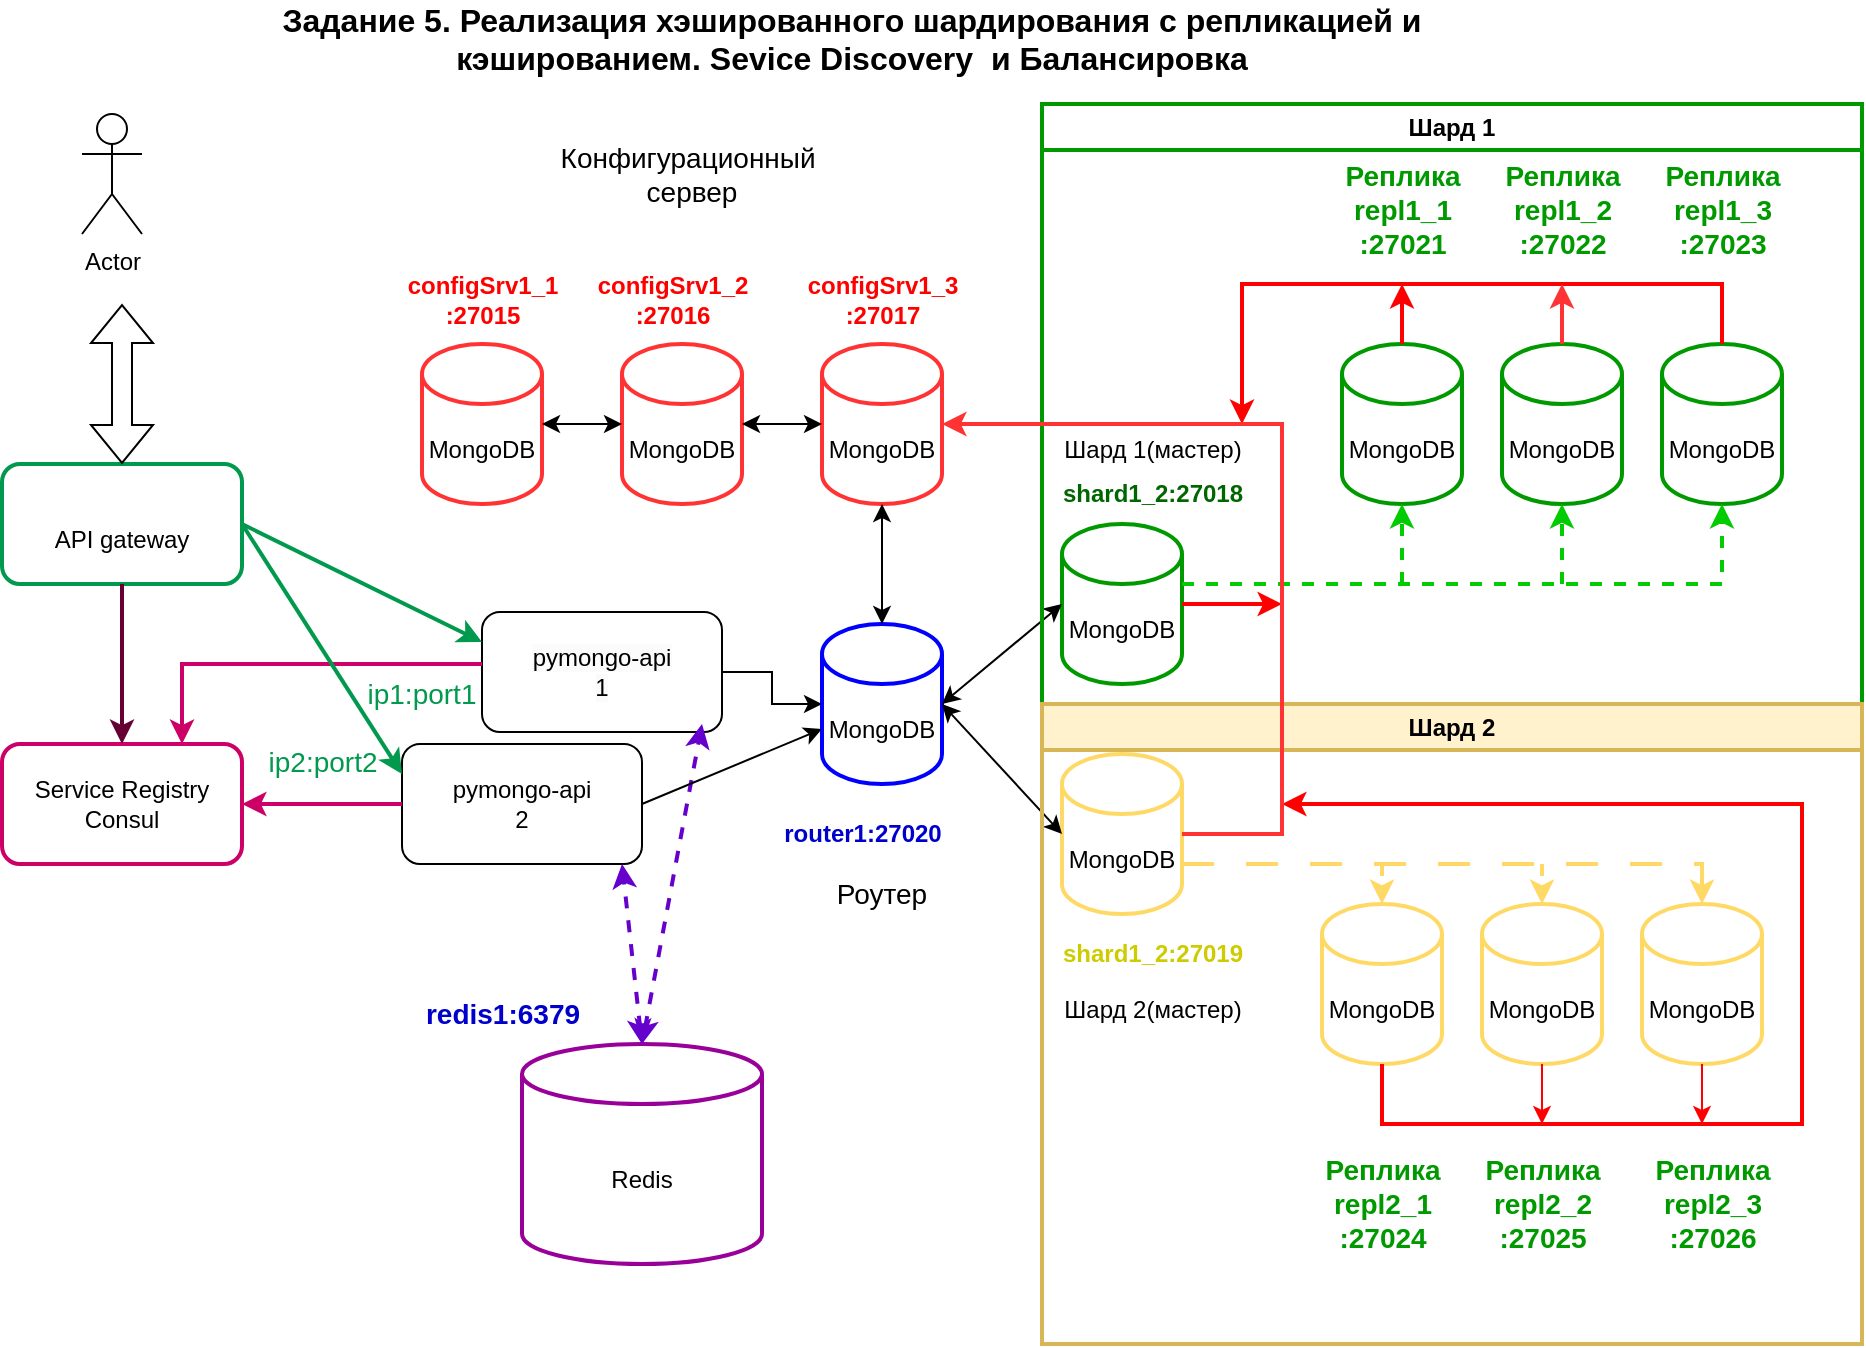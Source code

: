 <mxfile version="25.0.2">
  <diagram name="Page-1" id="-H_mtQnk-PTXWXPvYvuk">
    <mxGraphModel dx="1430" dy="873" grid="1" gridSize="10" guides="1" tooltips="1" connect="1" arrows="1" fold="1" page="1" pageScale="1" pageWidth="1169" pageHeight="827" math="0" shadow="0">
      <root>
        <mxCell id="0" />
        <mxCell id="1" parent="0" />
        <mxCell id="zA23MoTUsTF4_91t8viU-2" value="MongoDB" style="shape=cylinder3;whiteSpace=wrap;html=1;boundedLbl=1;backgroundOutline=1;size=15;strokeColor=#0000FF;strokeWidth=2;" parent="1" vertex="1">
          <mxGeometry x="570" y="360" width="60" height="80" as="geometry" />
        </mxCell>
        <mxCell id="zA23MoTUsTF4_91t8viU-3" value="pymongo-api&lt;div&gt;2&lt;/div&gt;" style="rounded=1;whiteSpace=wrap;html=1;" parent="1" vertex="1">
          <mxGeometry x="360" y="420" width="120" height="60" as="geometry" />
        </mxCell>
        <mxCell id="zA23MoTUsTF4_91t8viU-4" style="edgeStyle=orthogonalEdgeStyle;rounded=0;orthogonalLoop=1;jettySize=auto;html=1;entryX=0;entryY=0.5;entryDx=0;entryDy=0;entryPerimeter=0;exitX=1;exitY=0.5;exitDx=0;exitDy=0;" parent="1" source="430lqr9MEuhTMqPq5amr-2" target="zA23MoTUsTF4_91t8viU-2" edge="1">
          <mxGeometry relative="1" as="geometry">
            <mxPoint x="520" y="400" as="sourcePoint" />
          </mxGeometry>
        </mxCell>
        <mxCell id="mKw6a-kfwTMlM3zWuT2E-1" value="MongoDB" style="shape=cylinder3;whiteSpace=wrap;html=1;boundedLbl=1;backgroundOutline=1;size=15;strokeColor=#FF3333;strokeWidth=2;" parent="1" vertex="1">
          <mxGeometry x="570" y="220" width="60" height="80" as="geometry" />
        </mxCell>
        <mxCell id="mKw6a-kfwTMlM3zWuT2E-2" value="MongoDB" style="shape=cylinder3;whiteSpace=wrap;html=1;boundedLbl=1;backgroundOutline=1;size=15;strokeColor=#009900;strokeWidth=2;" parent="1" vertex="1">
          <mxGeometry x="690" y="310" width="60" height="80" as="geometry" />
        </mxCell>
        <mxCell id="mKw6a-kfwTMlM3zWuT2E-3" value="MongoDB" style="shape=cylinder3;whiteSpace=wrap;html=1;boundedLbl=1;backgroundOutline=1;size=15;strokeColor=#FFD966;strokeWidth=2;" parent="1" vertex="1">
          <mxGeometry x="690" y="425" width="60" height="80" as="geometry" />
        </mxCell>
        <mxCell id="mKw6a-kfwTMlM3zWuT2E-4" value="&lt;font style=&quot;font-size: 14px;&quot;&gt;Роутер&lt;/font&gt;" style="text;html=1;align=center;verticalAlign=middle;whiteSpace=wrap;rounded=0;" parent="1" vertex="1">
          <mxGeometry x="570" y="480" width="60" height="30" as="geometry" />
        </mxCell>
        <mxCell id="mKw6a-kfwTMlM3zWuT2E-5" value="&lt;font style=&quot;font-size: 14px;&quot;&gt;Конфигурационный&amp;nbsp;&lt;/font&gt;&lt;div&gt;&lt;font style=&quot;font-size: 14px;&quot;&gt;сервер&lt;/font&gt;&lt;/div&gt;" style="text;html=1;align=center;verticalAlign=middle;whiteSpace=wrap;rounded=0;" parent="1" vertex="1">
          <mxGeometry x="420" y="120" width="170" height="30" as="geometry" />
        </mxCell>
        <mxCell id="mKw6a-kfwTMlM3zWuT2E-6" value="&lt;font style=&quot;font-size: 16px;&quot;&gt;&lt;b&gt;Задание 5. Реализация хэшированного шардирования с репликацией и кэшированием. Sevice Discovery&amp;nbsp; и Балансировка&lt;/b&gt;&lt;/font&gt;&lt;div&gt;&lt;br&gt;&lt;/div&gt;" style="text;html=1;align=center;verticalAlign=middle;whiteSpace=wrap;rounded=0;" parent="1" vertex="1">
          <mxGeometry x="295" y="60" width="580" height="30" as="geometry" />
        </mxCell>
        <mxCell id="mKw6a-kfwTMlM3zWuT2E-7" value="" style="endArrow=classic;startArrow=classic;html=1;rounded=0;entryX=0;entryY=0.5;entryDx=0;entryDy=0;entryPerimeter=0;exitX=1;exitY=0.5;exitDx=0;exitDy=0;exitPerimeter=0;" parent="1" source="zA23MoTUsTF4_91t8viU-2" target="mKw6a-kfwTMlM3zWuT2E-2" edge="1">
          <mxGeometry width="50" height="50" relative="1" as="geometry">
            <mxPoint x="630" y="390" as="sourcePoint" />
            <mxPoint x="680" y="340" as="targetPoint" />
          </mxGeometry>
        </mxCell>
        <mxCell id="mKw6a-kfwTMlM3zWuT2E-8" value="" style="endArrow=classic;startArrow=classic;html=1;rounded=0;entryX=0;entryY=0.5;entryDx=0;entryDy=0;entryPerimeter=0;" parent="1" target="mKw6a-kfwTMlM3zWuT2E-3" edge="1">
          <mxGeometry width="50" height="50" relative="1" as="geometry">
            <mxPoint x="630" y="400" as="sourcePoint" />
            <mxPoint x="680" y="350" as="targetPoint" />
          </mxGeometry>
        </mxCell>
        <mxCell id="mKw6a-kfwTMlM3zWuT2E-12" value="" style="endArrow=classic;startArrow=classic;html=1;rounded=0;entryX=0.5;entryY=1;entryDx=0;entryDy=0;entryPerimeter=0;" parent="1" target="mKw6a-kfwTMlM3zWuT2E-1" edge="1">
          <mxGeometry width="50" height="50" relative="1" as="geometry">
            <mxPoint x="600" y="360" as="sourcePoint" />
            <mxPoint x="650" y="310" as="targetPoint" />
          </mxGeometry>
        </mxCell>
        <mxCell id="mKw6a-kfwTMlM3zWuT2E-15" value="" style="endArrow=classic;html=1;rounded=0;strokeColor=#FF0000;strokeWidth=2;" parent="1" edge="1">
          <mxGeometry width="50" height="50" relative="1" as="geometry">
            <mxPoint x="750" y="350" as="sourcePoint" />
            <mxPoint x="800" y="350" as="targetPoint" />
          </mxGeometry>
        </mxCell>
        <mxCell id="mKw6a-kfwTMlM3zWuT2E-17" value="MongoDB" style="shape=cylinder3;whiteSpace=wrap;html=1;boundedLbl=1;backgroundOutline=1;size=15;strokeColor=#009900;strokeWidth=2;" parent="1" vertex="1">
          <mxGeometry x="830" y="220" width="60" height="80" as="geometry" />
        </mxCell>
        <mxCell id="mKw6a-kfwTMlM3zWuT2E-18" value="MongoDB" style="shape=cylinder3;whiteSpace=wrap;html=1;boundedLbl=1;backgroundOutline=1;size=15;strokeColor=#009900;strokeWidth=2;" parent="1" vertex="1">
          <mxGeometry x="910" y="220" width="60" height="80" as="geometry" />
        </mxCell>
        <mxCell id="mKw6a-kfwTMlM3zWuT2E-19" value="MongoDB" style="shape=cylinder3;whiteSpace=wrap;html=1;boundedLbl=1;backgroundOutline=1;size=15;strokeColor=#009900;strokeWidth=2;" parent="1" vertex="1">
          <mxGeometry x="990" y="220" width="60" height="80" as="geometry" />
        </mxCell>
        <mxCell id="mKw6a-kfwTMlM3zWuT2E-20" value="MongoDB" style="shape=cylinder3;whiteSpace=wrap;html=1;boundedLbl=1;backgroundOutline=1;size=15;strokeColor=#FFD966;strokeWidth=2;" parent="1" vertex="1">
          <mxGeometry x="820" y="500" width="60" height="80" as="geometry" />
        </mxCell>
        <mxCell id="mKw6a-kfwTMlM3zWuT2E-21" value="MongoDB" style="shape=cylinder3;whiteSpace=wrap;html=1;boundedLbl=1;backgroundOutline=1;size=15;strokeColor=#FFD966;strokeWidth=2;" parent="1" vertex="1">
          <mxGeometry x="900" y="500" width="60" height="80" as="geometry" />
        </mxCell>
        <mxCell id="mKw6a-kfwTMlM3zWuT2E-22" value="MongoDB" style="shape=cylinder3;whiteSpace=wrap;html=1;boundedLbl=1;backgroundOutline=1;size=15;strokeColor=#FFD966;strokeWidth=2;" parent="1" vertex="1">
          <mxGeometry x="980" y="500" width="60" height="80" as="geometry" />
        </mxCell>
        <mxCell id="mKw6a-kfwTMlM3zWuT2E-23" value="&lt;b&gt;&lt;font color=&quot;#009900&quot; style=&quot;font-size: 14px;&quot;&gt;Реплика&lt;/font&gt;&lt;/b&gt;&lt;div&gt;&lt;b&gt;&lt;font color=&quot;#009900&quot; style=&quot;font-size: 14px;&quot;&gt;repl1_1&lt;/font&gt;&lt;/b&gt;&lt;/div&gt;&lt;div&gt;&lt;b&gt;&lt;font color=&quot;#009900&quot; style=&quot;font-size: 14px;&quot;&gt;:27021&lt;/font&gt;&lt;/b&gt;&lt;/div&gt;" style="text;html=1;align=center;verticalAlign=middle;resizable=0;points=[];autosize=1;strokeColor=none;fillColor=none;" parent="1" vertex="1">
          <mxGeometry x="815" y="123" width="90" height="60" as="geometry" />
        </mxCell>
        <mxCell id="mKw6a-kfwTMlM3zWuT2E-24" value="&lt;font color=&quot;#009900&quot; style=&quot;font-size: 14px;&quot;&gt;&lt;b&gt;Реплика&lt;/b&gt;&lt;/font&gt;&lt;div&gt;&lt;font color=&quot;#009900&quot; style=&quot;font-size: 14px;&quot;&gt;&lt;b&gt;repl1_2&lt;/b&gt;&lt;/font&gt;&lt;/div&gt;&lt;div&gt;&lt;font color=&quot;#009900&quot; style=&quot;font-size: 14px;&quot;&gt;&lt;b&gt;:27022&lt;/b&gt;&lt;/font&gt;&lt;/div&gt;" style="text;html=1;align=center;verticalAlign=middle;resizable=0;points=[];autosize=1;strokeColor=none;fillColor=none;" parent="1" vertex="1">
          <mxGeometry x="895" y="123" width="90" height="60" as="geometry" />
        </mxCell>
        <mxCell id="mKw6a-kfwTMlM3zWuT2E-25" value="&lt;font color=&quot;#009900&quot; style=&quot;font-size: 14px;&quot;&gt;&lt;b&gt;Реплика&lt;/b&gt;&lt;/font&gt;&lt;div&gt;&lt;font color=&quot;#009900&quot; style=&quot;font-size: 14px;&quot;&gt;&lt;b&gt;repl1_3&lt;/b&gt;&lt;/font&gt;&lt;/div&gt;&lt;div&gt;&lt;font color=&quot;#009900&quot; style=&quot;font-size: 14px;&quot;&gt;&lt;b&gt;:27023&lt;/b&gt;&lt;/font&gt;&lt;/div&gt;" style="text;html=1;align=center;verticalAlign=middle;resizable=0;points=[];autosize=1;strokeColor=none;fillColor=none;" parent="1" vertex="1">
          <mxGeometry x="975" y="123" width="90" height="60" as="geometry" />
        </mxCell>
        <mxCell id="mKw6a-kfwTMlM3zWuT2E-26" value="&lt;font color=&quot;#009900&quot; style=&quot;font-size: 14px;&quot;&gt;&lt;b&gt;Реплика&lt;/b&gt;&lt;/font&gt;&lt;div&gt;&lt;font color=&quot;#009900&quot; style=&quot;font-size: 14px;&quot;&gt;&lt;b&gt;repl2_1&lt;/b&gt;&lt;/font&gt;&lt;/div&gt;&lt;div&gt;&lt;font color=&quot;#009900&quot; style=&quot;font-size: 14px;&quot;&gt;&lt;b&gt;:27024&lt;/b&gt;&lt;/font&gt;&lt;/div&gt;" style="text;html=1;align=center;verticalAlign=middle;resizable=0;points=[];autosize=1;strokeColor=none;fillColor=none;" parent="1" vertex="1">
          <mxGeometry x="805" y="620" width="90" height="60" as="geometry" />
        </mxCell>
        <mxCell id="mKw6a-kfwTMlM3zWuT2E-27" value="&lt;font color=&quot;#009900&quot; style=&quot;font-size: 14px;&quot;&gt;&lt;b&gt;Реплика&lt;/b&gt;&lt;/font&gt;&lt;div&gt;&lt;font color=&quot;#009900&quot; style=&quot;font-size: 14px;&quot;&gt;&lt;b&gt;repl2_2&lt;/b&gt;&lt;/font&gt;&lt;/div&gt;&lt;div&gt;&lt;font color=&quot;#009900&quot; style=&quot;font-size: 14px;&quot;&gt;&lt;b&gt;:27025&lt;/b&gt;&lt;/font&gt;&lt;/div&gt;" style="text;html=1;align=center;verticalAlign=middle;resizable=0;points=[];autosize=1;strokeColor=none;fillColor=none;" parent="1" vertex="1">
          <mxGeometry x="885" y="620" width="90" height="60" as="geometry" />
        </mxCell>
        <mxCell id="mKw6a-kfwTMlM3zWuT2E-29" value="" style="endArrow=classic;html=1;rounded=0;entryX=0.5;entryY=0;entryDx=0;entryDy=0;entryPerimeter=0;dashed=1;dashPattern=8 8;strokeColor=#FFD966;strokeWidth=2;" parent="1" target="mKw6a-kfwTMlM3zWuT2E-22" edge="1">
          <mxGeometry width="50" height="50" relative="1" as="geometry">
            <mxPoint x="750" y="480" as="sourcePoint" />
            <mxPoint x="1050" y="480" as="targetPoint" />
            <Array as="points">
              <mxPoint x="1010" y="480" />
            </Array>
          </mxGeometry>
        </mxCell>
        <mxCell id="mKw6a-kfwTMlM3zWuT2E-30" value="" style="endArrow=classic;html=1;rounded=0;entryX=0.5;entryY=0;entryDx=0;entryDy=0;entryPerimeter=0;dashed=1;strokeColor=#FFD966;strokeWidth=2;" parent="1" target="mKw6a-kfwTMlM3zWuT2E-21" edge="1">
          <mxGeometry width="50" height="50" relative="1" as="geometry">
            <mxPoint x="930" y="480" as="sourcePoint" />
            <mxPoint x="970" y="430" as="targetPoint" />
          </mxGeometry>
        </mxCell>
        <mxCell id="mKw6a-kfwTMlM3zWuT2E-31" value="" style="endArrow=classic;html=1;rounded=0;entryX=0.5;entryY=0;entryDx=0;entryDy=0;entryPerimeter=0;dashed=1;strokeWidth=2;strokeColor=#FFD966;" parent="1" target="mKw6a-kfwTMlM3zWuT2E-20" edge="1">
          <mxGeometry width="50" height="50" relative="1" as="geometry">
            <mxPoint x="850" y="480" as="sourcePoint" />
            <mxPoint x="900" y="430" as="targetPoint" />
          </mxGeometry>
        </mxCell>
        <mxCell id="mKw6a-kfwTMlM3zWuT2E-32" value="" style="endArrow=classic;html=1;rounded=0;entryX=0.5;entryY=1;entryDx=0;entryDy=0;entryPerimeter=0;dashed=1;strokeColor=#00CC00;strokeWidth=2;" parent="1" target="mKw6a-kfwTMlM3zWuT2E-19" edge="1">
          <mxGeometry width="50" height="50" relative="1" as="geometry">
            <mxPoint x="750" y="340" as="sourcePoint" />
            <mxPoint x="800" y="290" as="targetPoint" />
            <Array as="points">
              <mxPoint x="1020" y="340" />
            </Array>
          </mxGeometry>
        </mxCell>
        <mxCell id="mKw6a-kfwTMlM3zWuT2E-33" value="" style="endArrow=classic;html=1;rounded=0;entryX=0.5;entryY=1;entryDx=0;entryDy=0;entryPerimeter=0;dashed=1;strokeColor=#00CC00;strokeWidth=2;" parent="1" target="mKw6a-kfwTMlM3zWuT2E-18" edge="1">
          <mxGeometry width="50" height="50" relative="1" as="geometry">
            <mxPoint x="940" y="340" as="sourcePoint" />
            <mxPoint x="990" y="290" as="targetPoint" />
          </mxGeometry>
        </mxCell>
        <mxCell id="mKw6a-kfwTMlM3zWuT2E-34" value="" style="endArrow=classic;html=1;rounded=0;entryX=0.5;entryY=1;entryDx=0;entryDy=0;entryPerimeter=0;dashed=1;strokeColor=#00CC00;strokeWidth=2;" parent="1" target="mKw6a-kfwTMlM3zWuT2E-17" edge="1">
          <mxGeometry width="50" height="50" relative="1" as="geometry">
            <mxPoint x="860" y="340" as="sourcePoint" />
            <mxPoint x="900" y="290" as="targetPoint" />
          </mxGeometry>
        </mxCell>
        <mxCell id="mKw6a-kfwTMlM3zWuT2E-35" value="" style="endArrow=classic;html=1;rounded=0;strokeColor=#FF0000;strokeWidth=2;" parent="1" edge="1">
          <mxGeometry width="50" height="50" relative="1" as="geometry">
            <mxPoint x="850" y="580" as="sourcePoint" />
            <mxPoint x="800" y="450" as="targetPoint" />
            <Array as="points">
              <mxPoint x="850" y="610" />
              <mxPoint x="1060" y="610" />
              <mxPoint x="1060" y="450" />
            </Array>
          </mxGeometry>
        </mxCell>
        <mxCell id="mKw6a-kfwTMlM3zWuT2E-36" value="" style="endArrow=classic;html=1;rounded=0;strokeColor=#FF0000;" parent="1" edge="1">
          <mxGeometry width="50" height="50" relative="1" as="geometry">
            <mxPoint x="930" y="580" as="sourcePoint" />
            <mxPoint x="930" y="610" as="targetPoint" />
          </mxGeometry>
        </mxCell>
        <mxCell id="mKw6a-kfwTMlM3zWuT2E-37" value="" style="endArrow=classic;html=1;rounded=0;strokeColor=#FF0000;" parent="1" edge="1">
          <mxGeometry width="50" height="50" relative="1" as="geometry">
            <mxPoint x="1010" y="580" as="sourcePoint" />
            <mxPoint x="1010" y="610" as="targetPoint" />
          </mxGeometry>
        </mxCell>
        <mxCell id="mKw6a-kfwTMlM3zWuT2E-38" value="" style="endArrow=classic;html=1;rounded=0;strokeColor=#FF0000;strokeWidth=2;" parent="1" edge="1">
          <mxGeometry width="50" height="50" relative="1" as="geometry">
            <mxPoint x="1020" y="220" as="sourcePoint" />
            <mxPoint x="780" y="260" as="targetPoint" />
            <Array as="points">
              <mxPoint x="1020" y="190" />
              <mxPoint x="780" y="190" />
            </Array>
          </mxGeometry>
        </mxCell>
        <mxCell id="mKw6a-kfwTMlM3zWuT2E-39" value="" style="endArrow=classic;html=1;rounded=0;strokeColor=#FF3333;strokeWidth=2;" parent="1" edge="1">
          <mxGeometry width="50" height="50" relative="1" as="geometry">
            <mxPoint x="940" y="220" as="sourcePoint" />
            <mxPoint x="940" y="190" as="targetPoint" />
          </mxGeometry>
        </mxCell>
        <mxCell id="mKw6a-kfwTMlM3zWuT2E-40" value="" style="endArrow=classic;html=1;rounded=0;strokeColor=#FF0000;strokeWidth=2;" parent="1" edge="1">
          <mxGeometry width="50" height="50" relative="1" as="geometry">
            <mxPoint x="860" y="220" as="sourcePoint" />
            <mxPoint x="860" y="190" as="targetPoint" />
          </mxGeometry>
        </mxCell>
        <mxCell id="mKw6a-kfwTMlM3zWuT2E-41" value="Шард 1" style="swimlane;whiteSpace=wrap;html=1;strokeColor=#009900;strokeWidth=2;" parent="1" vertex="1">
          <mxGeometry x="680" y="100" width="410" height="300" as="geometry" />
        </mxCell>
        <mxCell id="8V42qVTOC1k6mHcDL1kq-3" value="Шард 1(мастер)&lt;div&gt;&lt;br&gt;&lt;/div&gt;" style="text;html=1;align=center;verticalAlign=middle;resizable=0;points=[];autosize=1;strokeColor=none;fillColor=none;" parent="mKw6a-kfwTMlM3zWuT2E-41" vertex="1">
          <mxGeometry x="-10" y="160" width="130" height="40" as="geometry" />
        </mxCell>
        <mxCell id="8V42qVTOC1k6mHcDL1kq-7" value="&lt;font color=&quot;#006600&quot;&gt;&lt;b&gt;shard1_2:27018&lt;/b&gt;&lt;/font&gt;" style="text;html=1;align=center;verticalAlign=middle;resizable=0;points=[];autosize=1;strokeColor=none;fillColor=none;" parent="mKw6a-kfwTMlM3zWuT2E-41" vertex="1">
          <mxGeometry x="-10" y="180" width="130" height="30" as="geometry" />
        </mxCell>
        <mxCell id="mKw6a-kfwTMlM3zWuT2E-42" value="Шард 2" style="swimlane;whiteSpace=wrap;html=1;fillColor=#fff2cc;strokeColor=#d6b656;strokeWidth=2;" parent="1" vertex="1">
          <mxGeometry x="680" y="400" width="410" height="320" as="geometry" />
        </mxCell>
        <mxCell id="8V42qVTOC1k6mHcDL1kq-6" value="Шард 2(мастер)&lt;div&gt;&lt;br&gt;&lt;/div&gt;" style="text;html=1;align=center;verticalAlign=middle;resizable=0;points=[];autosize=1;strokeColor=none;fillColor=none;" parent="mKw6a-kfwTMlM3zWuT2E-42" vertex="1">
          <mxGeometry x="-10" y="140" width="130" height="40" as="geometry" />
        </mxCell>
        <mxCell id="8V42qVTOC1k6mHcDL1kq-8" value="&lt;font color=&quot;#cccc00&quot;&gt;&lt;b&gt;shard1_2:27019&lt;/b&gt;&lt;/font&gt;" style="text;html=1;align=center;verticalAlign=middle;resizable=0;points=[];autosize=1;strokeColor=none;fillColor=none;" parent="mKw6a-kfwTMlM3zWuT2E-42" vertex="1">
          <mxGeometry x="-10" y="110" width="130" height="30" as="geometry" />
        </mxCell>
        <mxCell id="mKw6a-kfwTMlM3zWuT2E-28" value="&lt;font color=&quot;#009900&quot; style=&quot;font-size: 14px;&quot;&gt;&lt;b&gt;Реплика&lt;/b&gt;&lt;/font&gt;&lt;div&gt;&lt;font color=&quot;#009900&quot; style=&quot;font-size: 14px;&quot;&gt;&lt;b&gt;repl2_3&lt;/b&gt;&lt;/font&gt;&lt;/div&gt;&lt;div&gt;&lt;font color=&quot;#009900&quot; style=&quot;font-size: 14px;&quot;&gt;&lt;b&gt;:27026&lt;/b&gt;&lt;/font&gt;&lt;/div&gt;" style="text;html=1;align=center;verticalAlign=middle;resizable=0;points=[];autosize=1;strokeColor=none;fillColor=none;" parent="mKw6a-kfwTMlM3zWuT2E-42" vertex="1">
          <mxGeometry x="290" y="220" width="90" height="60" as="geometry" />
        </mxCell>
        <mxCell id="mKw6a-kfwTMlM3zWuT2E-14" value="" style="endArrow=classic;html=1;rounded=0;exitX=1;exitY=0.5;exitDx=0;exitDy=0;exitPerimeter=0;entryX=1;entryY=0.5;entryDx=0;entryDy=0;entryPerimeter=0;strokeColor=#FF3333;strokeWidth=2;" parent="1" source="mKw6a-kfwTMlM3zWuT2E-3" target="mKw6a-kfwTMlM3zWuT2E-1" edge="1">
          <mxGeometry width="50" height="50" relative="1" as="geometry">
            <mxPoint x="760" y="470" as="sourcePoint" />
            <mxPoint x="800" y="210" as="targetPoint" />
            <Array as="points">
              <mxPoint x="800" y="465" />
              <mxPoint x="800" y="260" />
            </Array>
          </mxGeometry>
        </mxCell>
        <mxCell id="8V42qVTOC1k6mHcDL1kq-1" value="&lt;font color=&quot;#ff0000&quot;&gt;&lt;b style=&quot;&quot;&gt;configSrv1_3&lt;/b&gt;&lt;/font&gt;&lt;div&gt;&lt;font color=&quot;#ff0000&quot;&gt;&lt;b style=&quot;&quot;&gt;:27017&lt;/b&gt;&lt;/font&gt;&lt;/div&gt;" style="text;html=1;align=center;verticalAlign=middle;resizable=0;points=[];autosize=1;strokeColor=none;fillColor=none;" parent="1" vertex="1">
          <mxGeometry x="545" y="178" width="110" height="40" as="geometry" />
        </mxCell>
        <mxCell id="8V42qVTOC1k6mHcDL1kq-2" value="&lt;font color=&quot;#0000cc&quot;&gt;&lt;b style=&quot;&quot;&gt;router1:27020&lt;/b&gt;&lt;/font&gt;" style="text;html=1;align=center;verticalAlign=middle;resizable=0;points=[];autosize=1;strokeColor=none;fillColor=none;" parent="1" vertex="1">
          <mxGeometry x="530" y="450" width="120" height="30" as="geometry" />
        </mxCell>
        <mxCell id="y_HtmazN0kneG0MGvAsQ-1" value="MongoDB" style="shape=cylinder3;whiteSpace=wrap;html=1;boundedLbl=1;backgroundOutline=1;size=15;strokeColor=#FF3333;strokeWidth=2;" parent="1" vertex="1">
          <mxGeometry x="470" y="220" width="60" height="80" as="geometry" />
        </mxCell>
        <mxCell id="y_HtmazN0kneG0MGvAsQ-2" value="MongoDB" style="shape=cylinder3;whiteSpace=wrap;html=1;boundedLbl=1;backgroundOutline=1;size=15;strokeColor=#FF3333;strokeWidth=2;" parent="1" vertex="1">
          <mxGeometry x="370" y="220" width="60" height="80" as="geometry" />
        </mxCell>
        <mxCell id="y_HtmazN0kneG0MGvAsQ-3" value="" style="endArrow=classic;startArrow=classic;html=1;rounded=0;entryX=0;entryY=0.5;entryDx=0;entryDy=0;entryPerimeter=0;" parent="1" target="mKw6a-kfwTMlM3zWuT2E-1" edge="1">
          <mxGeometry width="50" height="50" relative="1" as="geometry">
            <mxPoint x="530" y="260" as="sourcePoint" />
            <mxPoint x="580" y="210" as="targetPoint" />
          </mxGeometry>
        </mxCell>
        <mxCell id="y_HtmazN0kneG0MGvAsQ-4" value="" style="endArrow=classic;startArrow=classic;html=1;rounded=0;entryX=0;entryY=0.5;entryDx=0;entryDy=0;entryPerimeter=0;" parent="1" target="y_HtmazN0kneG0MGvAsQ-1" edge="1">
          <mxGeometry width="50" height="50" relative="1" as="geometry">
            <mxPoint x="430" y="260" as="sourcePoint" />
            <mxPoint x="480" y="210" as="targetPoint" />
          </mxGeometry>
        </mxCell>
        <mxCell id="y_HtmazN0kneG0MGvAsQ-5" value="&lt;font color=&quot;#ff0000&quot;&gt;&lt;b style=&quot;&quot;&gt;configSrv1_2&lt;/b&gt;&lt;/font&gt;&lt;div&gt;&lt;font color=&quot;#ff0000&quot;&gt;&lt;b style=&quot;&quot;&gt;:27016&lt;/b&gt;&lt;/font&gt;&lt;/div&gt;" style="text;html=1;align=center;verticalAlign=middle;resizable=0;points=[];autosize=1;strokeColor=none;fillColor=none;" parent="1" vertex="1">
          <mxGeometry x="440" y="178" width="110" height="40" as="geometry" />
        </mxCell>
        <mxCell id="y_HtmazN0kneG0MGvAsQ-6" value="&lt;font color=&quot;#ff0000&quot;&gt;&lt;b style=&quot;&quot;&gt;configSrv1_1&lt;/b&gt;&lt;/font&gt;&lt;div&gt;&lt;font color=&quot;#ff0000&quot;&gt;&lt;b style=&quot;&quot;&gt;:27015&lt;/b&gt;&lt;/font&gt;&lt;/div&gt;" style="text;html=1;align=center;verticalAlign=middle;resizable=0;points=[];autosize=1;strokeColor=none;fillColor=none;" parent="1" vertex="1">
          <mxGeometry x="345" y="178" width="110" height="40" as="geometry" />
        </mxCell>
        <mxCell id="SX4wt5dCsI62jrLSf9M_-1" value="Redis" style="shape=cylinder3;whiteSpace=wrap;html=1;boundedLbl=1;backgroundOutline=1;size=15;strokeWidth=2;strokeColor=#990099;" parent="1" vertex="1">
          <mxGeometry x="420" y="570" width="120" height="110" as="geometry" />
        </mxCell>
        <mxCell id="SX4wt5dCsI62jrLSf9M_-3" value="&lt;font style=&quot;font-size: 14px;&quot; color=&quot;#0000cc&quot;&gt;&lt;b&gt;redis1:6379&lt;/b&gt;&lt;/font&gt;" style="text;html=1;align=center;verticalAlign=middle;resizable=0;points=[];autosize=1;strokeColor=none;fillColor=none;" parent="1" vertex="1">
          <mxGeometry x="350" y="540" width="120" height="30" as="geometry" />
        </mxCell>
        <mxCell id="430lqr9MEuhTMqPq5amr-1" value="&lt;br&gt;API gateway" style="rounded=1;whiteSpace=wrap;html=1;strokeColor=#00994D;strokeWidth=2;" vertex="1" parent="1">
          <mxGeometry x="160" y="280" width="120" height="60" as="geometry" />
        </mxCell>
        <mxCell id="430lqr9MEuhTMqPq5amr-2" value="&lt;span style=&quot;color: rgb(0, 0, 0); font-family: Helvetica; font-size: 12px; font-style: normal; font-variant-ligatures: normal; font-variant-caps: normal; font-weight: 400; letter-spacing: normal; orphans: 2; text-align: center; text-indent: 0px; text-transform: none; widows: 2; word-spacing: 0px; -webkit-text-stroke-width: 0px; white-space: normal; background-color: rgb(251, 251, 251); text-decoration-thickness: initial; text-decoration-style: initial; text-decoration-color: initial; display: inline !important; float: none;&quot;&gt;pymongo-api&lt;br&gt;1&lt;/span&gt;" style="rounded=1;whiteSpace=wrap;html=1;" vertex="1" parent="1">
          <mxGeometry x="400" y="354" width="120" height="60" as="geometry" />
        </mxCell>
        <mxCell id="430lqr9MEuhTMqPq5amr-3" value="" style="endArrow=classic;startArrow=classic;html=1;rounded=0;strokeColor=#6600CC;strokeWidth=2;dashed=1;" edge="1" parent="1">
          <mxGeometry width="50" height="50" relative="1" as="geometry">
            <mxPoint x="480" y="570" as="sourcePoint" />
            <mxPoint x="470" y="480" as="targetPoint" />
          </mxGeometry>
        </mxCell>
        <mxCell id="430lqr9MEuhTMqPq5amr-4" value="" style="endArrow=classic;startArrow=classic;html=1;rounded=0;strokeWidth=2;strokeColor=#6600CC;dashed=1;" edge="1" parent="1">
          <mxGeometry width="50" height="50" relative="1" as="geometry">
            <mxPoint x="480" y="570" as="sourcePoint" />
            <mxPoint x="510" y="410" as="targetPoint" />
          </mxGeometry>
        </mxCell>
        <mxCell id="430lqr9MEuhTMqPq5amr-5" value="" style="endArrow=classic;html=1;rounded=0;entryX=0;entryY=0;entryDx=0;entryDy=52.5;entryPerimeter=0;" edge="1" parent="1" target="zA23MoTUsTF4_91t8viU-2">
          <mxGeometry width="50" height="50" relative="1" as="geometry">
            <mxPoint x="480" y="450" as="sourcePoint" />
            <mxPoint x="530" y="400" as="targetPoint" />
          </mxGeometry>
        </mxCell>
        <mxCell id="430lqr9MEuhTMqPq5amr-6" value="Service Registry&lt;br&gt;Consul" style="rounded=1;whiteSpace=wrap;html=1;strokeColor=#CC0066;strokeWidth=2;" vertex="1" parent="1">
          <mxGeometry x="160" y="420" width="120" height="60" as="geometry" />
        </mxCell>
        <mxCell id="430lqr9MEuhTMqPq5amr-7" value="" style="endArrow=classic;html=1;rounded=0;entryX=0.75;entryY=0;entryDx=0;entryDy=0;strokeColor=#CC0066;strokeWidth=2;" edge="1" parent="1" target="430lqr9MEuhTMqPq5amr-6">
          <mxGeometry width="50" height="50" relative="1" as="geometry">
            <mxPoint x="400" y="380" as="sourcePoint" />
            <mxPoint x="210" y="410" as="targetPoint" />
            <Array as="points">
              <mxPoint x="250" y="380" />
            </Array>
          </mxGeometry>
        </mxCell>
        <mxCell id="430lqr9MEuhTMqPq5amr-8" value="" style="endArrow=classic;html=1;rounded=0;entryX=1;entryY=0.5;entryDx=0;entryDy=0;strokeColor=#CC0066;strokeWidth=2;" edge="1" parent="1" target="430lqr9MEuhTMqPq5amr-6">
          <mxGeometry width="50" height="50" relative="1" as="geometry">
            <mxPoint x="360" y="450" as="sourcePoint" />
            <mxPoint x="410" y="400" as="targetPoint" />
          </mxGeometry>
        </mxCell>
        <mxCell id="430lqr9MEuhTMqPq5amr-9" value="" style="endArrow=classic;html=1;rounded=0;entryX=0;entryY=0.25;entryDx=0;entryDy=0;strokeColor=#00994D;strokeWidth=2;" edge="1" parent="1" target="430lqr9MEuhTMqPq5amr-2">
          <mxGeometry width="50" height="50" relative="1" as="geometry">
            <mxPoint x="280" y="310" as="sourcePoint" />
            <mxPoint x="330" y="260" as="targetPoint" />
          </mxGeometry>
        </mxCell>
        <mxCell id="430lqr9MEuhTMqPq5amr-10" value="" style="endArrow=classic;html=1;rounded=0;entryX=0;entryY=0.25;entryDx=0;entryDy=0;strokeColor=#00994D;strokeWidth=2;" edge="1" parent="1" target="zA23MoTUsTF4_91t8viU-3">
          <mxGeometry width="50" height="50" relative="1" as="geometry">
            <mxPoint x="280" y="310" as="sourcePoint" />
            <mxPoint x="330" y="260" as="targetPoint" />
          </mxGeometry>
        </mxCell>
        <mxCell id="430lqr9MEuhTMqPq5amr-11" value="" style="shape=flexArrow;endArrow=classic;startArrow=classic;html=1;rounded=0;" edge="1" parent="1">
          <mxGeometry width="100" height="100" relative="1" as="geometry">
            <mxPoint x="220" y="280" as="sourcePoint" />
            <mxPoint x="220" y="200" as="targetPoint" />
          </mxGeometry>
        </mxCell>
        <mxCell id="430lqr9MEuhTMqPq5amr-12" value="Actor" style="shape=umlActor;verticalLabelPosition=bottom;verticalAlign=top;html=1;outlineConnect=0;" vertex="1" parent="1">
          <mxGeometry x="200" y="105" width="30" height="60" as="geometry" />
        </mxCell>
        <mxCell id="430lqr9MEuhTMqPq5amr-13" value="&lt;font color=&quot;#00994d&quot; style=&quot;font-size: 14px;&quot;&gt;ip1:port1&lt;/font&gt;" style="text;html=1;align=center;verticalAlign=middle;whiteSpace=wrap;rounded=0;" vertex="1" parent="1">
          <mxGeometry x="340" y="380" width="60" height="30" as="geometry" />
        </mxCell>
        <mxCell id="430lqr9MEuhTMqPq5amr-14" value="&lt;font style=&quot;font-size: 14px;&quot; color=&quot;#00994d&quot;&gt;ip2:port2&lt;/font&gt;" style="text;html=1;align=center;verticalAlign=middle;resizable=0;points=[];autosize=1;strokeColor=none;fillColor=none;" vertex="1" parent="1">
          <mxGeometry x="275" y="414" width="90" height="30" as="geometry" />
        </mxCell>
        <mxCell id="430lqr9MEuhTMqPq5amr-15" value="" style="endArrow=classic;html=1;rounded=0;entryX=0.5;entryY=0;entryDx=0;entryDy=0;strokeColor=#660033;strokeWidth=2;" edge="1" parent="1" target="430lqr9MEuhTMqPq5amr-6">
          <mxGeometry width="50" height="50" relative="1" as="geometry">
            <mxPoint x="220" y="340" as="sourcePoint" />
            <mxPoint x="270" y="290" as="targetPoint" />
          </mxGeometry>
        </mxCell>
      </root>
    </mxGraphModel>
  </diagram>
</mxfile>
